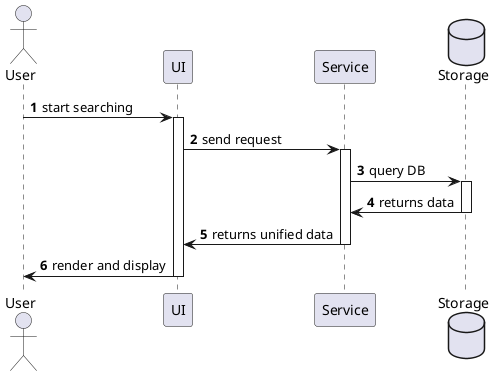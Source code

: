 @startuml

actor User
participant UI
participant Service
database Storage

autonumber

User -> UI: start searching
activate UI
UI -> Service: send request
activate Service
Service -> Storage: query DB
activate Storage

Service <- Storage: returns data
deactivate Storage
UI <- Service: returns unified data
deactivate Service
User <- UI: render and display
deactivate UI

@enduml